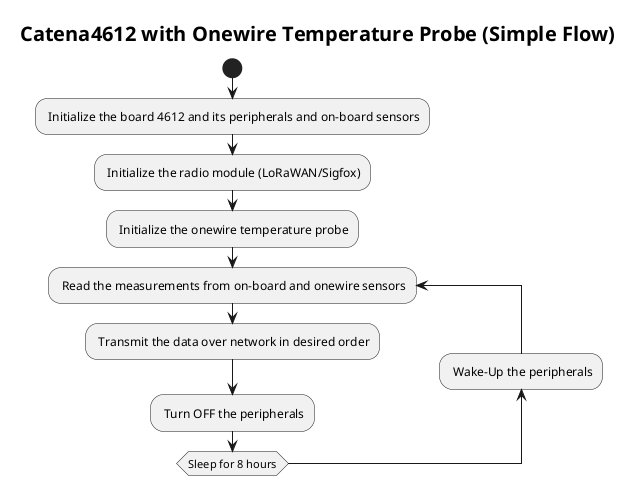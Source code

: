 /'
Module:	Catena4612_OneWire_Temp_Probe.plantuml

Function:
        PlantUML flow chart for Catena4612 OneWire Temperature Probe.

Copyright:
        This file copyright (C) 2022 by
        MCCI Corporation
        3520 Krums Corners Road
        Ithaca, NY 14850
        An unpublished work. All rights reserved.
        This file is proprietary information, and may not be disclosedg or
        copied without the prior permission of MCCI Corporation.

Author:
        Pranau R, MCCI Corporation    July 2022
'/

@startuml

<style>
title {
    HorizontalAlignment center
    FontSize 20
}
</style>

title Catena4612 with Onewire Temperature Probe (Simple Flow)

start

: Initialize the board 4612 and its peripherals and on-board sensors;
: Initialize the radio module (LoRaWAN/Sigfox);
: Initialize the onewire temperature probe;
repeat: Read the measurements from on-board and onewire sensors;
    : Transmit the data over network in desired order;
    : Turn OFF the peripherals;

backward: Wake-Up the peripherals;
repeat while (Sleep for 8 hours)

@enduml